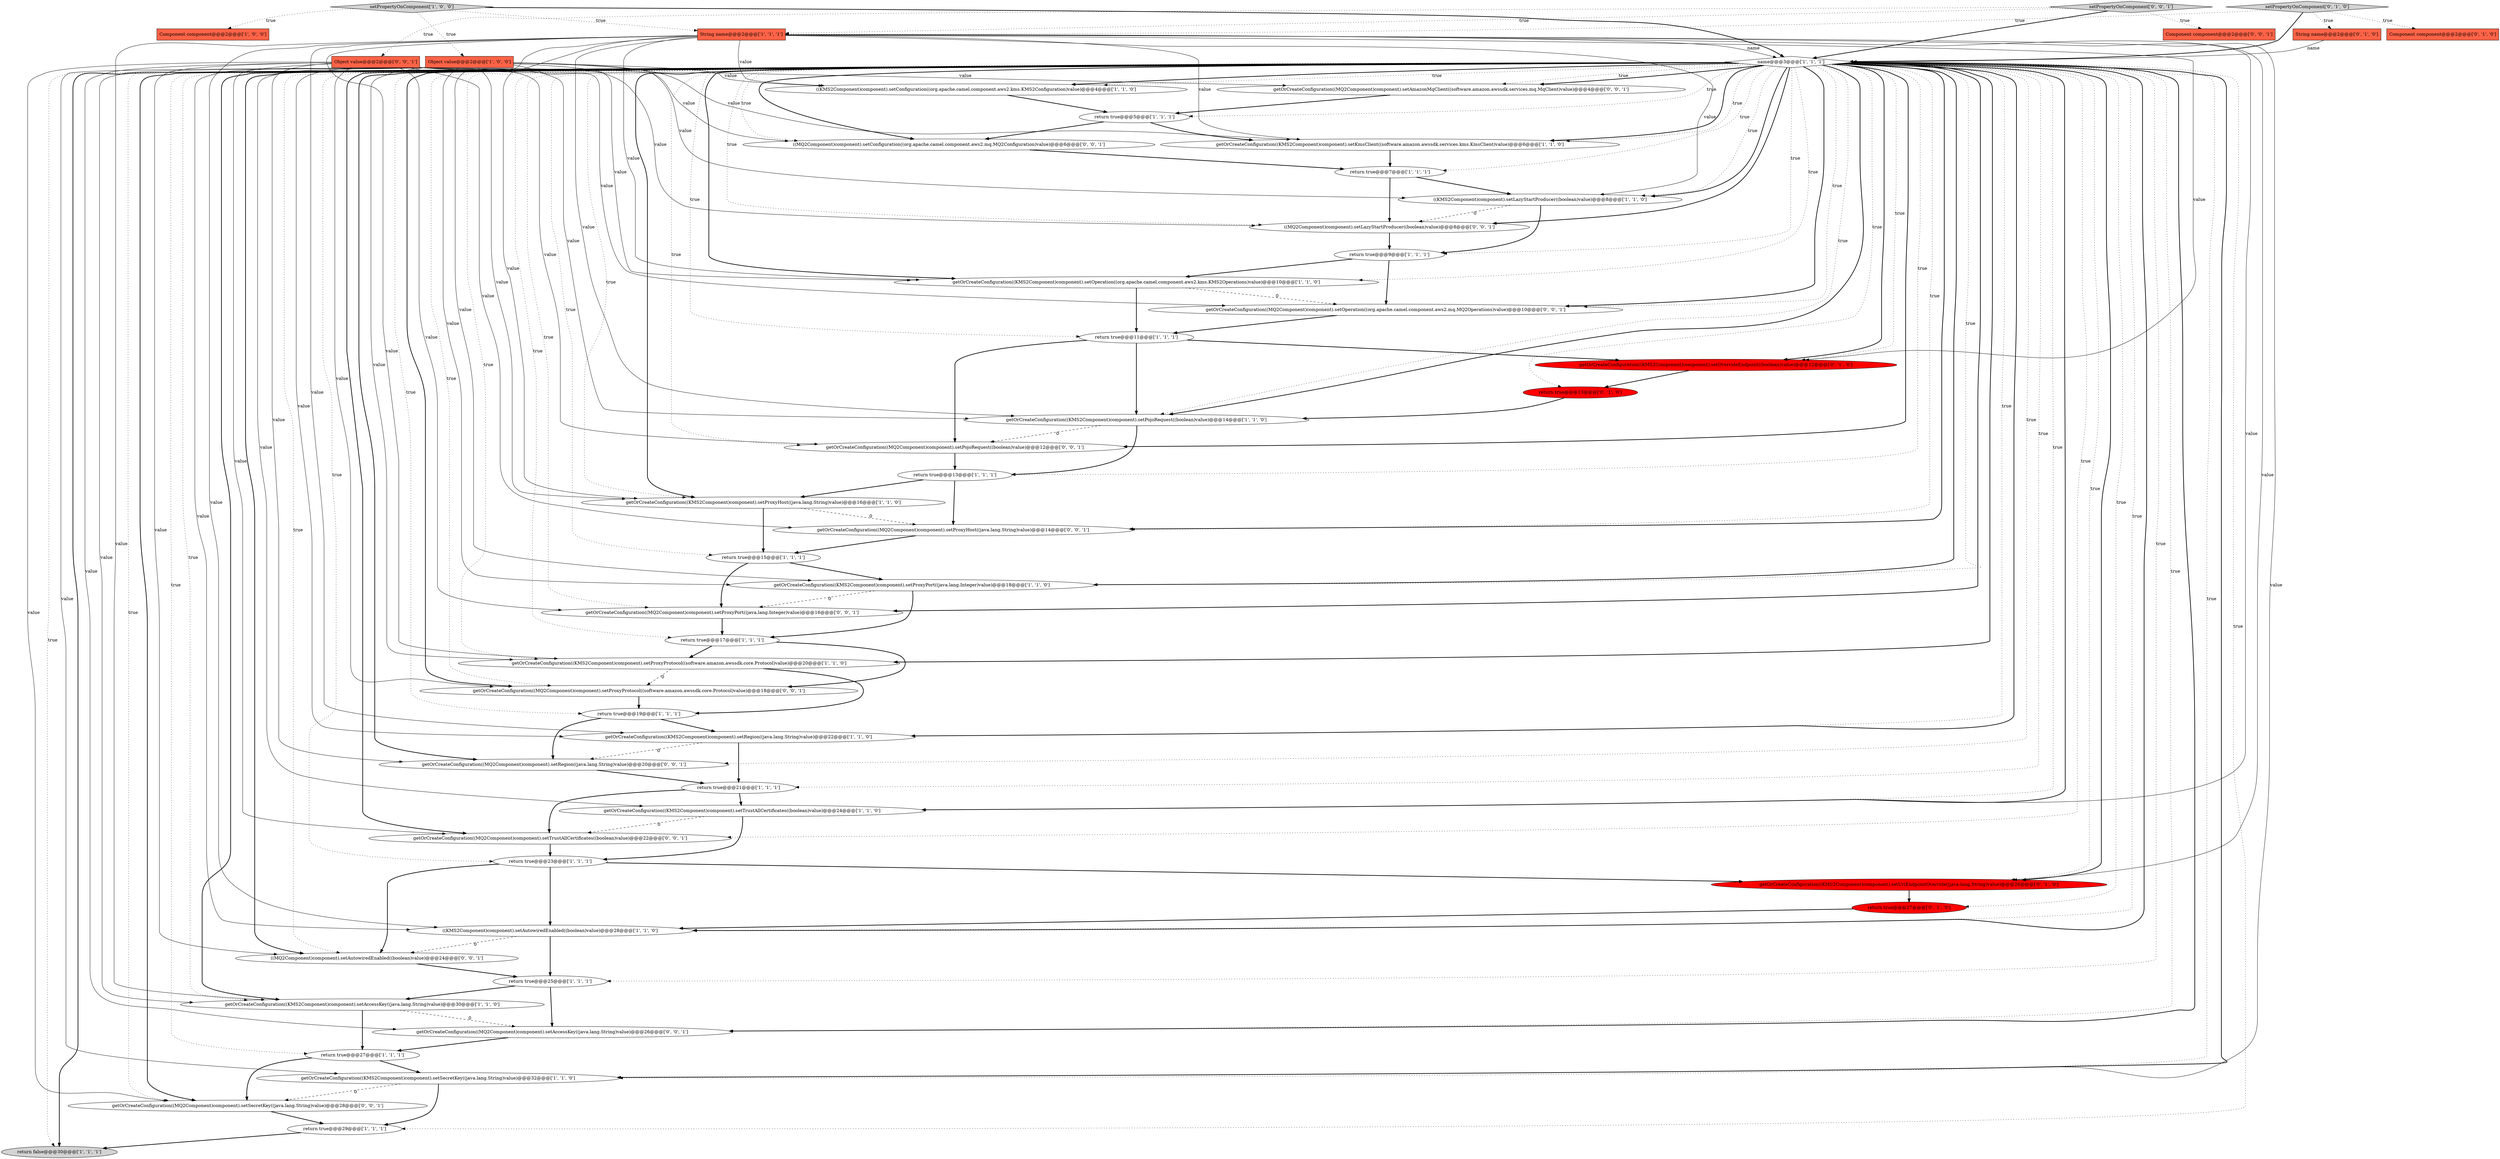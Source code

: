 digraph {
4 [style = filled, label = "((KMS2Component)component).setAutowiredEnabled((boolean)value)@@@28@@@['1', '1', '0']", fillcolor = white, shape = ellipse image = "AAA0AAABBB1BBB"];
0 [style = filled, label = "name@@@3@@@['1', '1', '1']", fillcolor = white, shape = diamond image = "AAA0AAABBB1BBB"];
21 [style = filled, label = "return true@@@21@@@['1', '1', '1']", fillcolor = white, shape = ellipse image = "AAA0AAABBB1BBB"];
31 [style = filled, label = "getOrCreateConfiguration((KMS2Component)component).setSecretKey((java.lang.String)value)@@@32@@@['1', '1', '0']", fillcolor = white, shape = ellipse image = "AAA0AAABBB1BBB"];
13 [style = filled, label = "return true@@@19@@@['1', '1', '1']", fillcolor = white, shape = ellipse image = "AAA0AAABBB1BBB"];
36 [style = filled, label = "getOrCreateConfiguration((KMS2Component)component).setOverrideEndpoint((boolean)value)@@@12@@@['0', '1', '0']", fillcolor = red, shape = ellipse image = "AAA1AAABBB2BBB"];
8 [style = filled, label = "Component component@@@2@@@['1', '0', '0']", fillcolor = tomato, shape = box image = "AAA0AAABBB1BBB"];
9 [style = filled, label = "getOrCreateConfiguration((KMS2Component)component).setPojoRequest((boolean)value)@@@14@@@['1', '1', '0']", fillcolor = white, shape = ellipse image = "AAA0AAABBB1BBB"];
51 [style = filled, label = "((MQ2Component)component).setLazyStartProducer((boolean)value)@@@8@@@['0', '0', '1']", fillcolor = white, shape = ellipse image = "AAA0AAABBB3BBB"];
18 [style = filled, label = "return true@@@17@@@['1', '1', '1']", fillcolor = white, shape = ellipse image = "AAA0AAABBB1BBB"];
7 [style = filled, label = "getOrCreateConfiguration((KMS2Component)component).setRegion((java.lang.String)value)@@@22@@@['1', '1', '0']", fillcolor = white, shape = ellipse image = "AAA0AAABBB1BBB"];
32 [style = filled, label = "Component component@@@2@@@['0', '1', '0']", fillcolor = tomato, shape = box image = "AAA0AAABBB2BBB"];
1 [style = filled, label = "return true@@@9@@@['1', '1', '1']", fillcolor = white, shape = ellipse image = "AAA0AAABBB1BBB"];
38 [style = filled, label = "return true@@@27@@@['0', '1', '0']", fillcolor = red, shape = ellipse image = "AAA1AAABBB2BBB"];
17 [style = filled, label = "getOrCreateConfiguration((KMS2Component)component).setProxyHost((java.lang.String)value)@@@16@@@['1', '1', '0']", fillcolor = white, shape = ellipse image = "AAA0AAABBB1BBB"];
22 [style = filled, label = "Object value@@@2@@@['1', '0', '0']", fillcolor = tomato, shape = box image = "AAA0AAABBB1BBB"];
2 [style = filled, label = "getOrCreateConfiguration((KMS2Component)component).setProxyPort((java.lang.Integer)value)@@@18@@@['1', '1', '0']", fillcolor = white, shape = ellipse image = "AAA0AAABBB1BBB"];
37 [style = filled, label = "return true@@@13@@@['0', '1', '0']", fillcolor = red, shape = ellipse image = "AAA1AAABBB2BBB"];
12 [style = filled, label = "setPropertyOnComponent['1', '0', '0']", fillcolor = lightgray, shape = diamond image = "AAA0AAABBB1BBB"];
45 [style = filled, label = "getOrCreateConfiguration((MQ2Component)component).setTrustAllCertificates((boolean)value)@@@22@@@['0', '0', '1']", fillcolor = white, shape = ellipse image = "AAA0AAABBB3BBB"];
46 [style = filled, label = "getOrCreateConfiguration((MQ2Component)component).setPojoRequest((boolean)value)@@@12@@@['0', '0', '1']", fillcolor = white, shape = ellipse image = "AAA0AAABBB3BBB"];
16 [style = filled, label = "return true@@@27@@@['1', '1', '1']", fillcolor = white, shape = ellipse image = "AAA0AAABBB1BBB"];
42 [style = filled, label = "getOrCreateConfiguration((MQ2Component)component).setRegion((java.lang.String)value)@@@20@@@['0', '0', '1']", fillcolor = white, shape = ellipse image = "AAA0AAABBB3BBB"];
15 [style = filled, label = "getOrCreateConfiguration((KMS2Component)component).setKmsClient((software.amazon.awssdk.services.kms.KmsClient)value)@@@6@@@['1', '1', '0']", fillcolor = white, shape = ellipse image = "AAA0AAABBB1BBB"];
53 [style = filled, label = "getOrCreateConfiguration((MQ2Component)component).setProxyProtocol((software.amazon.awssdk.core.Protocol)value)@@@18@@@['0', '0', '1']", fillcolor = white, shape = ellipse image = "AAA0AAABBB3BBB"];
19 [style = filled, label = "getOrCreateConfiguration((KMS2Component)component).setAccessKey((java.lang.String)value)@@@30@@@['1', '1', '0']", fillcolor = white, shape = ellipse image = "AAA0AAABBB1BBB"];
34 [style = filled, label = "getOrCreateConfiguration((KMS2Component)component).setUriEndpointOverride((java.lang.String)value)@@@26@@@['0', '1', '0']", fillcolor = red, shape = ellipse image = "AAA1AAABBB2BBB"];
47 [style = filled, label = "getOrCreateConfiguration((MQ2Component)component).setAmazonMqClient((software.amazon.awssdk.services.mq.MqClient)value)@@@4@@@['0', '0', '1']", fillcolor = white, shape = ellipse image = "AAA0AAABBB3BBB"];
48 [style = filled, label = "getOrCreateConfiguration((MQ2Component)component).setProxyHost((java.lang.String)value)@@@14@@@['0', '0', '1']", fillcolor = white, shape = ellipse image = "AAA0AAABBB3BBB"];
27 [style = filled, label = "return true@@@29@@@['1', '1', '1']", fillcolor = white, shape = ellipse image = "AAA0AAABBB1BBB"];
24 [style = filled, label = "getOrCreateConfiguration((KMS2Component)component).setOperation((org.apache.camel.component.aws2.kms.KMS2Operations)value)@@@10@@@['1', '1', '0']", fillcolor = white, shape = ellipse image = "AAA0AAABBB1BBB"];
6 [style = filled, label = "getOrCreateConfiguration((KMS2Component)component).setProxyProtocol((software.amazon.awssdk.core.Protocol)value)@@@20@@@['1', '1', '0']", fillcolor = white, shape = ellipse image = "AAA0AAABBB1BBB"];
20 [style = filled, label = "return true@@@7@@@['1', '1', '1']", fillcolor = white, shape = ellipse image = "AAA0AAABBB1BBB"];
33 [style = filled, label = "String name@@@2@@@['0', '1', '0']", fillcolor = tomato, shape = box image = "AAA0AAABBB2BBB"];
25 [style = filled, label = "((KMS2Component)component).setConfiguration((org.apache.camel.component.aws2.kms.KMS2Configuration)value)@@@4@@@['1', '1', '0']", fillcolor = white, shape = ellipse image = "AAA0AAABBB1BBB"];
54 [style = filled, label = "getOrCreateConfiguration((MQ2Component)component).setOperation((org.apache.camel.component.aws2.mq.MQ2Operations)value)@@@10@@@['0', '0', '1']", fillcolor = white, shape = ellipse image = "AAA0AAABBB3BBB"];
50 [style = filled, label = "getOrCreateConfiguration((MQ2Component)component).setProxyPort((java.lang.Integer)value)@@@16@@@['0', '0', '1']", fillcolor = white, shape = ellipse image = "AAA0AAABBB3BBB"];
26 [style = filled, label = "return true@@@13@@@['1', '1', '1']", fillcolor = white, shape = ellipse image = "AAA0AAABBB1BBB"];
29 [style = filled, label = "String name@@@2@@@['1', '1', '1']", fillcolor = tomato, shape = box image = "AAA0AAABBB1BBB"];
14 [style = filled, label = "return true@@@25@@@['1', '1', '1']", fillcolor = white, shape = ellipse image = "AAA0AAABBB1BBB"];
43 [style = filled, label = "Object value@@@2@@@['0', '0', '1']", fillcolor = tomato, shape = box image = "AAA0AAABBB3BBB"];
5 [style = filled, label = "((KMS2Component)component).setLazyStartProducer((boolean)value)@@@8@@@['1', '1', '0']", fillcolor = white, shape = ellipse image = "AAA0AAABBB1BBB"];
52 [style = filled, label = "((MQ2Component)component).setAutowiredEnabled((boolean)value)@@@24@@@['0', '0', '1']", fillcolor = white, shape = ellipse image = "AAA0AAABBB3BBB"];
11 [style = filled, label = "return false@@@30@@@['1', '1', '1']", fillcolor = lightgray, shape = ellipse image = "AAA0AAABBB1BBB"];
30 [style = filled, label = "return true@@@23@@@['1', '1', '1']", fillcolor = white, shape = ellipse image = "AAA0AAABBB1BBB"];
39 [style = filled, label = "((MQ2Component)component).setConfiguration((org.apache.camel.component.aws2.mq.MQ2Configuration)value)@@@6@@@['0', '0', '1']", fillcolor = white, shape = ellipse image = "AAA0AAABBB3BBB"];
28 [style = filled, label = "getOrCreateConfiguration((KMS2Component)component).setTrustAllCertificates((boolean)value)@@@24@@@['1', '1', '0']", fillcolor = white, shape = ellipse image = "AAA0AAABBB1BBB"];
49 [style = filled, label = "setPropertyOnComponent['0', '0', '1']", fillcolor = lightgray, shape = diamond image = "AAA0AAABBB3BBB"];
10 [style = filled, label = "return true@@@11@@@['1', '1', '1']", fillcolor = white, shape = ellipse image = "AAA0AAABBB1BBB"];
23 [style = filled, label = "return true@@@5@@@['1', '1', '1']", fillcolor = white, shape = ellipse image = "AAA0AAABBB1BBB"];
35 [style = filled, label = "setPropertyOnComponent['0', '1', '0']", fillcolor = lightgray, shape = diamond image = "AAA0AAABBB2BBB"];
3 [style = filled, label = "return true@@@15@@@['1', '1', '1']", fillcolor = white, shape = ellipse image = "AAA0AAABBB1BBB"];
41 [style = filled, label = "getOrCreateConfiguration((MQ2Component)component).setAccessKey((java.lang.String)value)@@@26@@@['0', '0', '1']", fillcolor = white, shape = ellipse image = "AAA0AAABBB3BBB"];
44 [style = filled, label = "getOrCreateConfiguration((MQ2Component)component).setSecretKey((java.lang.String)value)@@@28@@@['0', '0', '1']", fillcolor = white, shape = ellipse image = "AAA0AAABBB3BBB"];
40 [style = filled, label = "Component component@@@2@@@['0', '0', '1']", fillcolor = tomato, shape = box image = "AAA0AAABBB3BBB"];
48->3 [style = bold, label=""];
0->5 [style = dotted, label="true"];
33->0 [style = solid, label="name"];
0->46 [style = bold, label=""];
12->8 [style = dotted, label="true"];
0->19 [style = dotted, label="true"];
0->54 [style = dotted, label="true"];
30->52 [style = bold, label=""];
28->45 [style = dashed, label="0"];
38->4 [style = bold, label=""];
29->28 [style = solid, label="value"];
51->1 [style = bold, label=""];
49->0 [style = bold, label=""];
17->48 [style = dashed, label="0"];
43->41 [style = solid, label="value"];
0->6 [style = dotted, label="true"];
0->25 [style = dotted, label="true"];
45->30 [style = bold, label=""];
22->19 [style = solid, label="value"];
0->15 [style = bold, label=""];
21->28 [style = bold, label=""];
7->42 [style = dashed, label="0"];
37->9 [style = bold, label=""];
0->31 [style = dotted, label="true"];
43->53 [style = solid, label="value"];
29->19 [style = solid, label="value"];
9->26 [style = bold, label=""];
0->53 [style = bold, label=""];
0->52 [style = bold, label=""];
0->21 [style = dotted, label="true"];
52->14 [style = bold, label=""];
43->54 [style = solid, label="value"];
49->40 [style = dotted, label="true"];
0->25 [style = bold, label=""];
22->7 [style = solid, label="value"];
29->24 [style = solid, label="value"];
0->24 [style = dotted, label="true"];
0->34 [style = dotted, label="true"];
0->52 [style = dotted, label="true"];
0->24 [style = bold, label=""];
15->20 [style = bold, label=""];
43->46 [style = solid, label="value"];
0->3 [style = dotted, label="true"];
42->21 [style = bold, label=""];
9->46 [style = dashed, label="0"];
0->11 [style = dotted, label="true"];
0->7 [style = dotted, label="true"];
31->44 [style = dashed, label="0"];
24->10 [style = bold, label=""];
0->38 [style = dotted, label="true"];
0->46 [style = dotted, label="true"];
0->45 [style = dotted, label="true"];
0->44 [style = dotted, label="true"];
29->2 [style = solid, label="value"];
26->17 [style = bold, label=""];
0->10 [style = dotted, label="true"];
28->30 [style = bold, label=""];
0->19 [style = bold, label=""];
5->51 [style = dashed, label="0"];
0->17 [style = bold, label=""];
50->18 [style = bold, label=""];
29->7 [style = solid, label="value"];
0->42 [style = bold, label=""];
2->18 [style = bold, label=""];
0->42 [style = dotted, label="true"];
30->34 [style = bold, label=""];
2->50 [style = dashed, label="0"];
35->33 [style = dotted, label="true"];
6->53 [style = dashed, label="0"];
22->2 [style = solid, label="value"];
0->36 [style = bold, label=""];
0->7 [style = bold, label=""];
0->34 [style = bold, label=""];
5->1 [style = bold, label=""];
21->45 [style = bold, label=""];
0->39 [style = dotted, label="true"];
12->22 [style = dotted, label="true"];
35->0 [style = bold, label=""];
22->28 [style = solid, label="value"];
3->2 [style = bold, label=""];
31->27 [style = bold, label=""];
27->11 [style = bold, label=""];
0->50 [style = dotted, label="true"];
22->24 [style = solid, label="value"];
0->37 [style = dotted, label="true"];
22->25 [style = solid, label="value"];
0->48 [style = bold, label=""];
0->14 [style = dotted, label="true"];
0->51 [style = dotted, label="true"];
0->44 [style = bold, label=""];
4->52 [style = dashed, label="0"];
36->37 [style = bold, label=""];
34->38 [style = bold, label=""];
29->31 [style = solid, label="value"];
0->26 [style = dotted, label="true"];
0->41 [style = dotted, label="true"];
39->20 [style = bold, label=""];
26->48 [style = bold, label=""];
0->53 [style = dotted, label="true"];
0->31 [style = bold, label=""];
0->39 [style = bold, label=""];
35->29 [style = dotted, label="true"];
0->48 [style = dotted, label="true"];
4->14 [style = bold, label=""];
29->4 [style = solid, label="value"];
49->29 [style = dotted, label="true"];
13->42 [style = bold, label=""];
0->18 [style = dotted, label="true"];
0->45 [style = bold, label=""];
0->4 [style = dotted, label="true"];
23->15 [style = bold, label=""];
29->36 [style = solid, label="value"];
0->11 [style = bold, label=""];
14->19 [style = bold, label=""];
0->30 [style = dotted, label="true"];
19->41 [style = dashed, label="0"];
43->42 [style = solid, label="value"];
19->16 [style = bold, label=""];
0->41 [style = bold, label=""];
43->50 [style = solid, label="value"];
29->25 [style = solid, label="value"];
43->45 [style = solid, label="value"];
29->9 [style = solid, label="value"];
22->9 [style = solid, label="value"];
43->39 [style = solid, label="value"];
18->6 [style = bold, label=""];
16->44 [style = bold, label=""];
16->31 [style = bold, label=""];
43->47 [style = solid, label="value"];
6->13 [style = bold, label=""];
1->54 [style = bold, label=""];
20->51 [style = bold, label=""];
22->4 [style = solid, label="value"];
17->3 [style = bold, label=""];
23->39 [style = bold, label=""];
54->10 [style = bold, label=""];
0->54 [style = bold, label=""];
41->16 [style = bold, label=""];
0->23 [style = dotted, label="true"];
10->9 [style = bold, label=""];
0->16 [style = dotted, label="true"];
29->6 [style = solid, label="value"];
47->23 [style = bold, label=""];
0->9 [style = dotted, label="true"];
43->51 [style = solid, label="value"];
14->41 [style = bold, label=""];
49->43 [style = dotted, label="true"];
29->34 [style = solid, label="value"];
53->13 [style = bold, label=""];
0->1 [style = dotted, label="true"];
0->5 [style = bold, label=""];
3->50 [style = bold, label=""];
0->47 [style = dotted, label="true"];
43->52 [style = solid, label="value"];
0->28 [style = dotted, label="true"];
0->9 [style = bold, label=""];
0->13 [style = dotted, label="true"];
22->6 [style = solid, label="value"];
29->17 [style = solid, label="value"];
12->29 [style = dotted, label="true"];
0->6 [style = bold, label=""];
25->23 [style = bold, label=""];
0->15 [style = dotted, label="true"];
43->48 [style = solid, label="value"];
0->2 [style = bold, label=""];
29->0 [style = solid, label="name"];
10->46 [style = bold, label=""];
0->20 [style = dotted, label="true"];
18->53 [style = bold, label=""];
22->15 [style = solid, label="value"];
22->31 [style = solid, label="value"];
12->0 [style = bold, label=""];
0->50 [style = bold, label=""];
29->15 [style = solid, label="value"];
0->36 [style = dotted, label="true"];
20->5 [style = bold, label=""];
10->36 [style = bold, label=""];
0->47 [style = bold, label=""];
46->26 [style = bold, label=""];
43->44 [style = solid, label="value"];
24->54 [style = dashed, label="0"];
0->4 [style = bold, label=""];
29->5 [style = solid, label="value"];
1->24 [style = bold, label=""];
13->7 [style = bold, label=""];
30->4 [style = bold, label=""];
0->51 [style = bold, label=""];
7->21 [style = bold, label=""];
0->17 [style = dotted, label="true"];
22->17 [style = solid, label="value"];
0->2 [style = dotted, label="true"];
0->27 [style = dotted, label="true"];
44->27 [style = bold, label=""];
22->5 [style = solid, label="value"];
0->28 [style = bold, label=""];
35->32 [style = dotted, label="true"];
}

